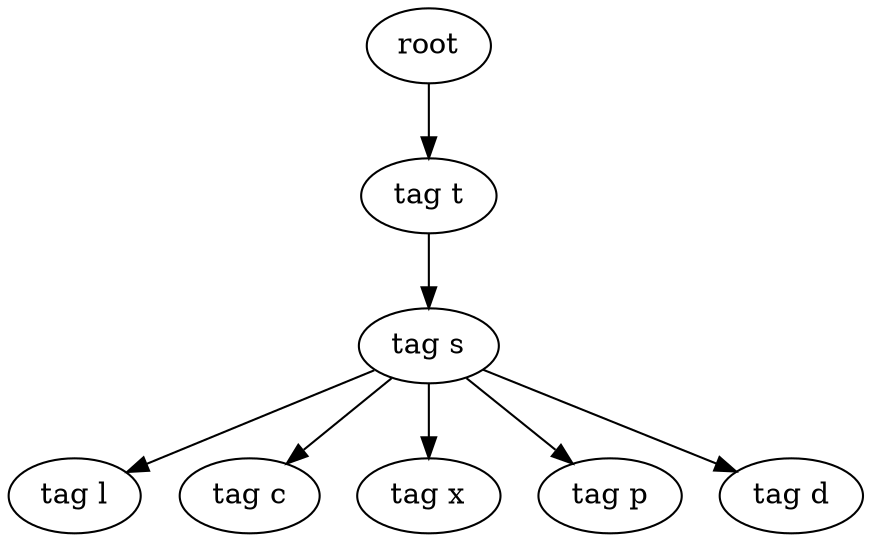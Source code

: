 digraph Tree{
0[label="root"];
0->00
00[label="tag t"];
00->000
000[label="tag s"];
000->0000
0000[label="tag l"];
000->0001
0001[label="tag c"];
000->0002
0002[label="tag x"];
000->0003
0003[label="tag p"];
000->0004
0004[label="tag d"];
}
